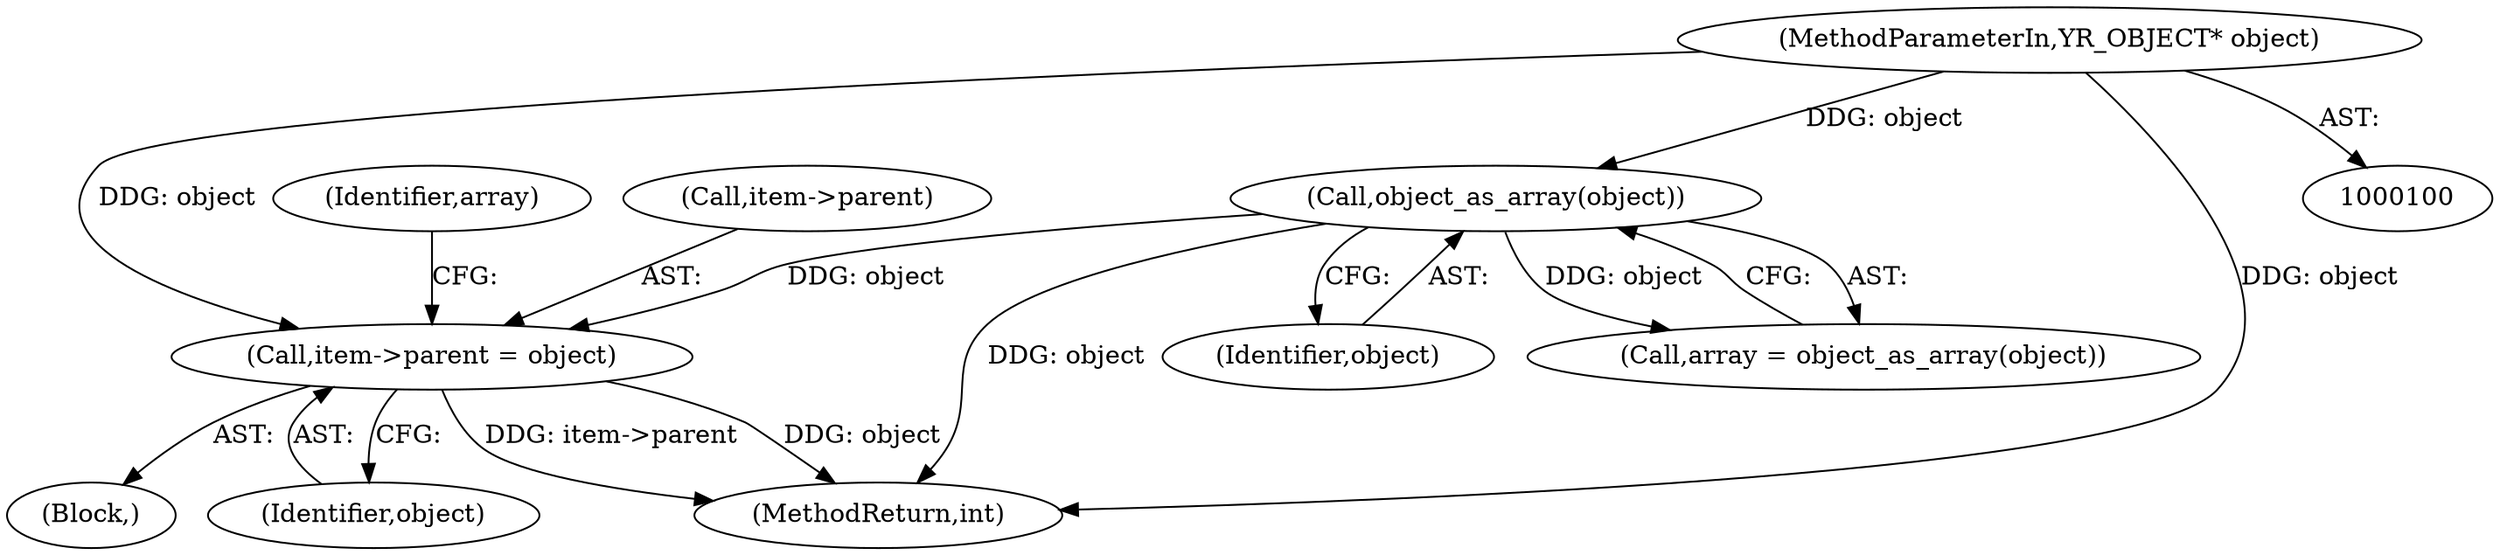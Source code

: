 digraph "0_yara_4a342f01e5439b9bb901aff1c6c23c536baeeb3f_0@pointer" {
"1000251" [label="(Call,item->parent = object)"];
"1000120" [label="(Call,object_as_array(object))"];
"1000101" [label="(MethodParameterIn,YR_OBJECT* object)"];
"1000101" [label="(MethodParameterIn,YR_OBJECT* object)"];
"1000260" [label="(Identifier,array)"];
"1000118" [label="(Call,array = object_as_array(object))"];
"1000104" [label="(Block,)"];
"1000267" [label="(MethodReturn,int)"];
"1000252" [label="(Call,item->parent)"];
"1000255" [label="(Identifier,object)"];
"1000251" [label="(Call,item->parent = object)"];
"1000120" [label="(Call,object_as_array(object))"];
"1000121" [label="(Identifier,object)"];
"1000251" -> "1000104"  [label="AST: "];
"1000251" -> "1000255"  [label="CFG: "];
"1000252" -> "1000251"  [label="AST: "];
"1000255" -> "1000251"  [label="AST: "];
"1000260" -> "1000251"  [label="CFG: "];
"1000251" -> "1000267"  [label="DDG: object"];
"1000251" -> "1000267"  [label="DDG: item->parent"];
"1000120" -> "1000251"  [label="DDG: object"];
"1000101" -> "1000251"  [label="DDG: object"];
"1000120" -> "1000118"  [label="AST: "];
"1000120" -> "1000121"  [label="CFG: "];
"1000121" -> "1000120"  [label="AST: "];
"1000118" -> "1000120"  [label="CFG: "];
"1000120" -> "1000267"  [label="DDG: object"];
"1000120" -> "1000118"  [label="DDG: object"];
"1000101" -> "1000120"  [label="DDG: object"];
"1000101" -> "1000100"  [label="AST: "];
"1000101" -> "1000267"  [label="DDG: object"];
}
